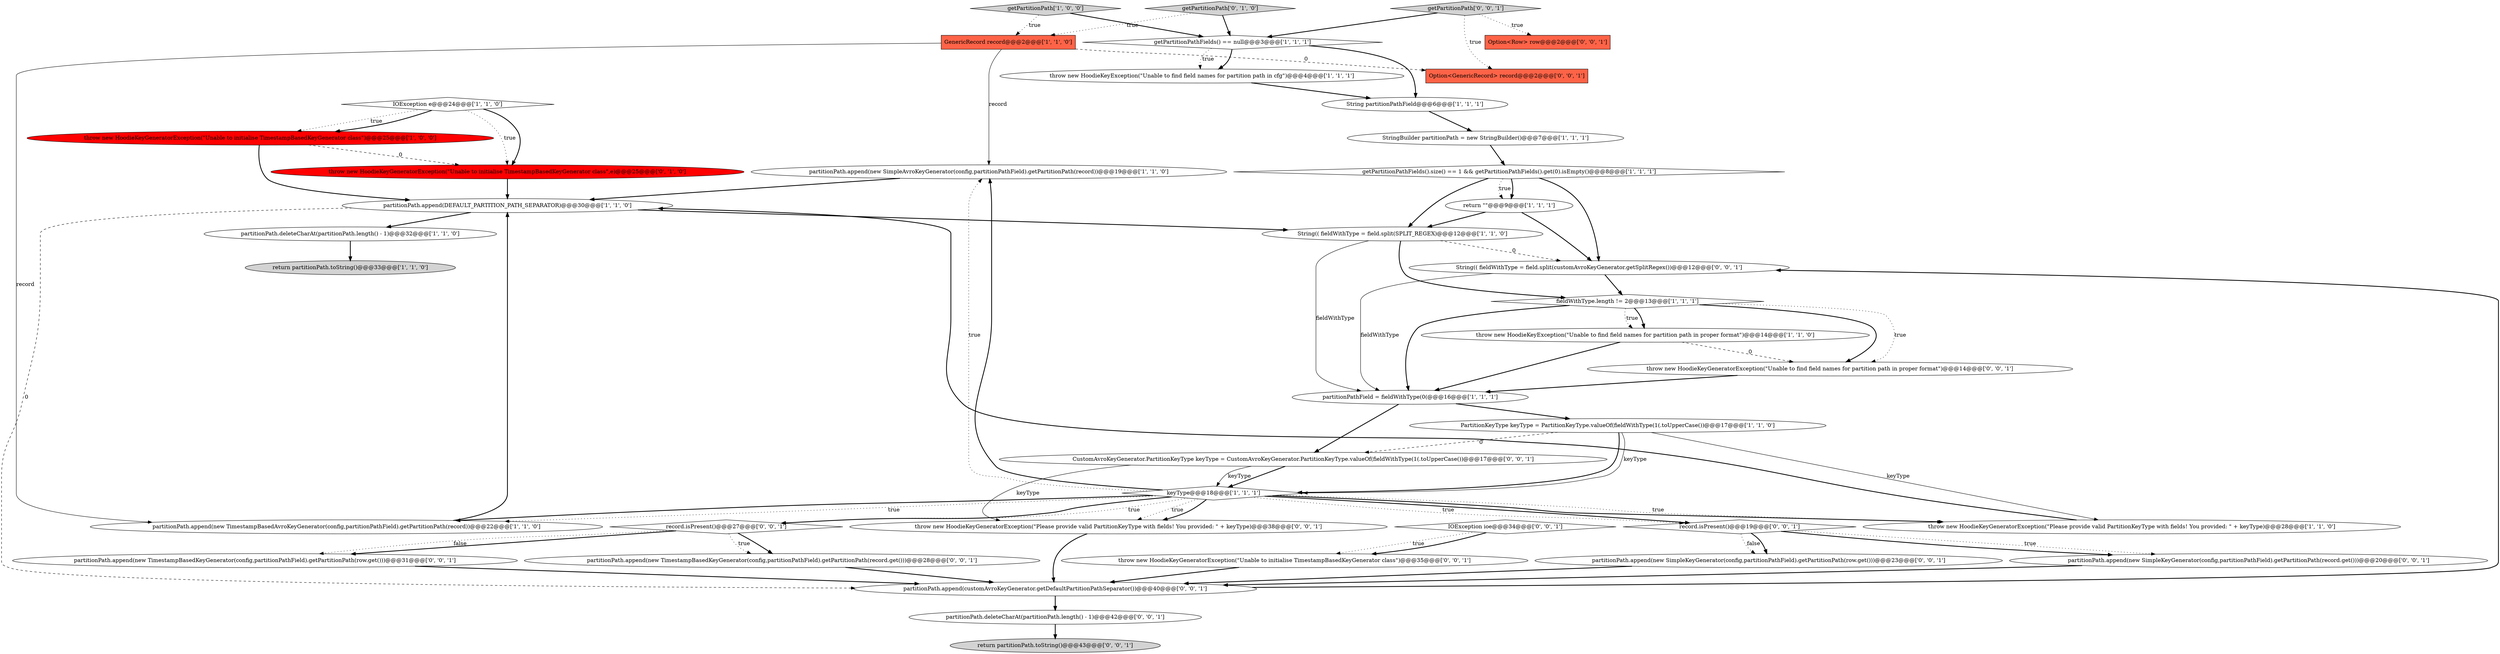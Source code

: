 digraph {
13 [style = filled, label = "partitionPath.append(new SimpleAvroKeyGenerator(config,partitionPathField).getPartitionPath(record))@@@19@@@['1', '1', '0']", fillcolor = white, shape = ellipse image = "AAA0AAABBB1BBB"];
40 [style = filled, label = "partitionPath.append(new SimpleKeyGenerator(config,partitionPathField).getPartitionPath(record.get()))@@@20@@@['0', '0', '1']", fillcolor = white, shape = ellipse image = "AAA0AAABBB3BBB"];
10 [style = filled, label = "getPartitionPathFields().size() == 1 && getPartitionPathFields().get(0).isEmpty()@@@8@@@['1', '1', '1']", fillcolor = white, shape = diamond image = "AAA0AAABBB1BBB"];
20 [style = filled, label = "return partitionPath.toString()@@@33@@@['1', '1', '0']", fillcolor = lightgray, shape = ellipse image = "AAA0AAABBB1BBB"];
18 [style = filled, label = "getPartitionPathFields() == null@@@3@@@['1', '1', '1']", fillcolor = white, shape = diamond image = "AAA0AAABBB1BBB"];
17 [style = filled, label = "keyType@@@18@@@['1', '1', '1']", fillcolor = white, shape = diamond image = "AAA0AAABBB1BBB"];
37 [style = filled, label = "partitionPath.append(new TimestampBasedKeyGenerator(config,partitionPathField).getPartitionPath(row.get()))@@@31@@@['0', '0', '1']", fillcolor = white, shape = ellipse image = "AAA0AAABBB3BBB"];
41 [style = filled, label = "Option<GenericRecord> record@@@2@@@['0', '0', '1']", fillcolor = tomato, shape = box image = "AAA0AAABBB3BBB"];
30 [style = filled, label = "return partitionPath.toString()@@@43@@@['0', '0', '1']", fillcolor = lightgray, shape = ellipse image = "AAA0AAABBB3BBB"];
0 [style = filled, label = "partitionPath.deleteCharAt(partitionPath.length() - 1)@@@32@@@['1', '1', '0']", fillcolor = white, shape = ellipse image = "AAA0AAABBB1BBB"];
35 [style = filled, label = "String(( fieldWithType = field.split(customAvroKeyGenerator.getSplitRegex())@@@12@@@['0', '0', '1']", fillcolor = white, shape = ellipse image = "AAA0AAABBB3BBB"];
8 [style = filled, label = "partitionPathField = fieldWithType(0(@@@16@@@['1', '1', '1']", fillcolor = white, shape = ellipse image = "AAA0AAABBB1BBB"];
14 [style = filled, label = "return \"\"@@@9@@@['1', '1', '1']", fillcolor = white, shape = ellipse image = "AAA0AAABBB1BBB"];
19 [style = filled, label = "partitionPath.append(new TimestampBasedAvroKeyGenerator(config,partitionPathField).getPartitionPath(record))@@@22@@@['1', '1', '0']", fillcolor = white, shape = ellipse image = "AAA0AAABBB1BBB"];
25 [style = filled, label = "throw new HoodieKeyGeneratorException(\"Unable to find field names for partition path in proper format\")@@@14@@@['0', '0', '1']", fillcolor = white, shape = ellipse image = "AAA0AAABBB3BBB"];
29 [style = filled, label = "throw new HoodieKeyGeneratorException(\"Please provide valid PartitionKeyType with fields! You provided: \" + keyType)@@@38@@@['0', '0', '1']", fillcolor = white, shape = ellipse image = "AAA0AAABBB3BBB"];
36 [style = filled, label = "throw new HoodieKeyGeneratorException(\"Unable to initialise TimestampBasedKeyGenerator class\")@@@35@@@['0', '0', '1']", fillcolor = white, shape = ellipse image = "AAA0AAABBB3BBB"];
26 [style = filled, label = "partitionPath.append(new SimpleKeyGenerator(config,partitionPathField).getPartitionPath(row.get()))@@@23@@@['0', '0', '1']", fillcolor = white, shape = ellipse image = "AAA0AAABBB3BBB"];
5 [style = filled, label = "getPartitionPath['1', '0', '0']", fillcolor = lightgray, shape = diamond image = "AAA0AAABBB1BBB"];
39 [style = filled, label = "record.isPresent()@@@19@@@['0', '0', '1']", fillcolor = white, shape = diamond image = "AAA0AAABBB3BBB"];
38 [style = filled, label = "CustomAvroKeyGenerator.PartitionKeyType keyType = CustomAvroKeyGenerator.PartitionKeyType.valueOf(fieldWithType(1(.toUpperCase())@@@17@@@['0', '0', '1']", fillcolor = white, shape = ellipse image = "AAA0AAABBB3BBB"];
6 [style = filled, label = "throw new HoodieKeyException(\"Unable to find field names for partition path in proper format\")@@@14@@@['1', '1', '0']", fillcolor = white, shape = ellipse image = "AAA0AAABBB1BBB"];
2 [style = filled, label = "IOException e@@@24@@@['1', '1', '0']", fillcolor = white, shape = diamond image = "AAA0AAABBB1BBB"];
3 [style = filled, label = "throw new HoodieKeyGeneratorException(\"Unable to initialise TimestampBasedKeyGenerator class\")@@@25@@@['1', '0', '0']", fillcolor = red, shape = ellipse image = "AAA1AAABBB1BBB"];
23 [style = filled, label = "throw new HoodieKeyGeneratorException(\"Unable to initialise TimestampBasedKeyGenerator class\",e)@@@25@@@['0', '1', '0']", fillcolor = red, shape = ellipse image = "AAA1AAABBB2BBB"];
22 [style = filled, label = "getPartitionPath['0', '1', '0']", fillcolor = lightgray, shape = diamond image = "AAA0AAABBB2BBB"];
4 [style = filled, label = "partitionPath.append(DEFAULT_PARTITION_PATH_SEPARATOR)@@@30@@@['1', '1', '0']", fillcolor = white, shape = ellipse image = "AAA0AAABBB1BBB"];
1 [style = filled, label = "String partitionPathField@@@6@@@['1', '1', '1']", fillcolor = white, shape = ellipse image = "AAA0AAABBB1BBB"];
31 [style = filled, label = "partitionPath.append(new TimestampBasedKeyGenerator(config,partitionPathField).getPartitionPath(record.get()))@@@28@@@['0', '0', '1']", fillcolor = white, shape = ellipse image = "AAA0AAABBB3BBB"];
7 [style = filled, label = "StringBuilder partitionPath = new StringBuilder()@@@7@@@['1', '1', '1']", fillcolor = white, shape = ellipse image = "AAA0AAABBB1BBB"];
11 [style = filled, label = "String(( fieldWithType = field.split(SPLIT_REGEX)@@@12@@@['1', '1', '0']", fillcolor = white, shape = ellipse image = "AAA0AAABBB1BBB"];
32 [style = filled, label = "partitionPath.deleteCharAt(partitionPath.length() - 1)@@@42@@@['0', '0', '1']", fillcolor = white, shape = ellipse image = "AAA0AAABBB3BBB"];
16 [style = filled, label = "fieldWithType.length != 2@@@13@@@['1', '1', '1']", fillcolor = white, shape = diamond image = "AAA0AAABBB1BBB"];
27 [style = filled, label = "IOException ioe@@@34@@@['0', '0', '1']", fillcolor = white, shape = diamond image = "AAA0AAABBB3BBB"];
9 [style = filled, label = "throw new HoodieKeyException(\"Unable to find field names for partition path in cfg\")@@@4@@@['1', '1', '1']", fillcolor = white, shape = ellipse image = "AAA0AAABBB1BBB"];
24 [style = filled, label = "record.isPresent()@@@27@@@['0', '0', '1']", fillcolor = white, shape = diamond image = "AAA0AAABBB3BBB"];
34 [style = filled, label = "getPartitionPath['0', '0', '1']", fillcolor = lightgray, shape = diamond image = "AAA0AAABBB3BBB"];
28 [style = filled, label = "partitionPath.append(customAvroKeyGenerator.getDefaultPartitionPathSeparator())@@@40@@@['0', '0', '1']", fillcolor = white, shape = ellipse image = "AAA0AAABBB3BBB"];
12 [style = filled, label = "PartitionKeyType keyType = PartitionKeyType.valueOf(fieldWithType(1(.toUpperCase())@@@17@@@['1', '1', '0']", fillcolor = white, shape = ellipse image = "AAA0AAABBB1BBB"];
15 [style = filled, label = "throw new HoodieKeyGeneratorException(\"Please provide valid PartitionKeyType with fields! You provided: \" + keyType)@@@28@@@['1', '1', '0']", fillcolor = white, shape = ellipse image = "AAA0AAABBB1BBB"];
21 [style = filled, label = "GenericRecord record@@@2@@@['1', '1', '0']", fillcolor = tomato, shape = box image = "AAA0AAABBB1BBB"];
33 [style = filled, label = "Option<Row> row@@@2@@@['0', '0', '1']", fillcolor = tomato, shape = box image = "AAA0AAABBB3BBB"];
12->38 [style = dashed, label="0"];
37->28 [style = bold, label=""];
14->35 [style = bold, label=""];
39->26 [style = dotted, label="false"];
11->8 [style = solid, label="fieldWithType"];
36->28 [style = bold, label=""];
34->18 [style = bold, label=""];
10->35 [style = bold, label=""];
2->23 [style = dotted, label="true"];
3->4 [style = bold, label=""];
2->23 [style = bold, label=""];
17->15 [style = dotted, label="true"];
26->28 [style = bold, label=""];
14->11 [style = bold, label=""];
27->36 [style = dotted, label="true"];
17->39 [style = dotted, label="true"];
10->11 [style = bold, label=""];
2->3 [style = dotted, label="true"];
11->16 [style = bold, label=""];
10->14 [style = bold, label=""];
16->6 [style = bold, label=""];
8->38 [style = bold, label=""];
39->26 [style = bold, label=""];
4->0 [style = bold, label=""];
28->35 [style = bold, label=""];
22->18 [style = bold, label=""];
18->1 [style = bold, label=""];
17->39 [style = bold, label=""];
18->9 [style = bold, label=""];
17->15 [style = bold, label=""];
39->40 [style = dotted, label="true"];
0->20 [style = bold, label=""];
21->13 [style = solid, label="record"];
31->28 [style = bold, label=""];
16->25 [style = dotted, label="true"];
9->1 [style = bold, label=""];
38->17 [style = bold, label=""];
21->19 [style = solid, label="record"];
22->21 [style = dotted, label="true"];
16->8 [style = bold, label=""];
38->29 [style = solid, label="keyType"];
2->3 [style = bold, label=""];
12->17 [style = bold, label=""];
5->18 [style = bold, label=""];
32->30 [style = bold, label=""];
1->7 [style = bold, label=""];
4->28 [style = dashed, label="0"];
28->32 [style = bold, label=""];
38->17 [style = solid, label="keyType"];
3->23 [style = dashed, label="0"];
24->31 [style = bold, label=""];
39->40 [style = bold, label=""];
18->9 [style = dotted, label="true"];
34->33 [style = dotted, label="true"];
17->19 [style = dotted, label="true"];
5->21 [style = dotted, label="true"];
17->13 [style = bold, label=""];
17->29 [style = dotted, label="true"];
8->12 [style = bold, label=""];
17->24 [style = dotted, label="true"];
27->36 [style = bold, label=""];
35->16 [style = bold, label=""];
7->10 [style = bold, label=""];
24->31 [style = dotted, label="true"];
12->17 [style = solid, label="keyType"];
23->4 [style = bold, label=""];
16->25 [style = bold, label=""];
40->28 [style = bold, label=""];
17->19 [style = bold, label=""];
10->14 [style = dotted, label="true"];
29->28 [style = bold, label=""];
17->24 [style = bold, label=""];
6->25 [style = dashed, label="0"];
12->15 [style = solid, label="keyType"];
21->41 [style = dashed, label="0"];
34->41 [style = dotted, label="true"];
6->8 [style = bold, label=""];
24->37 [style = bold, label=""];
15->4 [style = bold, label=""];
35->8 [style = solid, label="fieldWithType"];
25->8 [style = bold, label=""];
19->4 [style = bold, label=""];
4->11 [style = bold, label=""];
17->13 [style = dotted, label="true"];
17->29 [style = bold, label=""];
11->35 [style = dashed, label="0"];
16->6 [style = dotted, label="true"];
24->37 [style = dotted, label="false"];
13->4 [style = bold, label=""];
}
